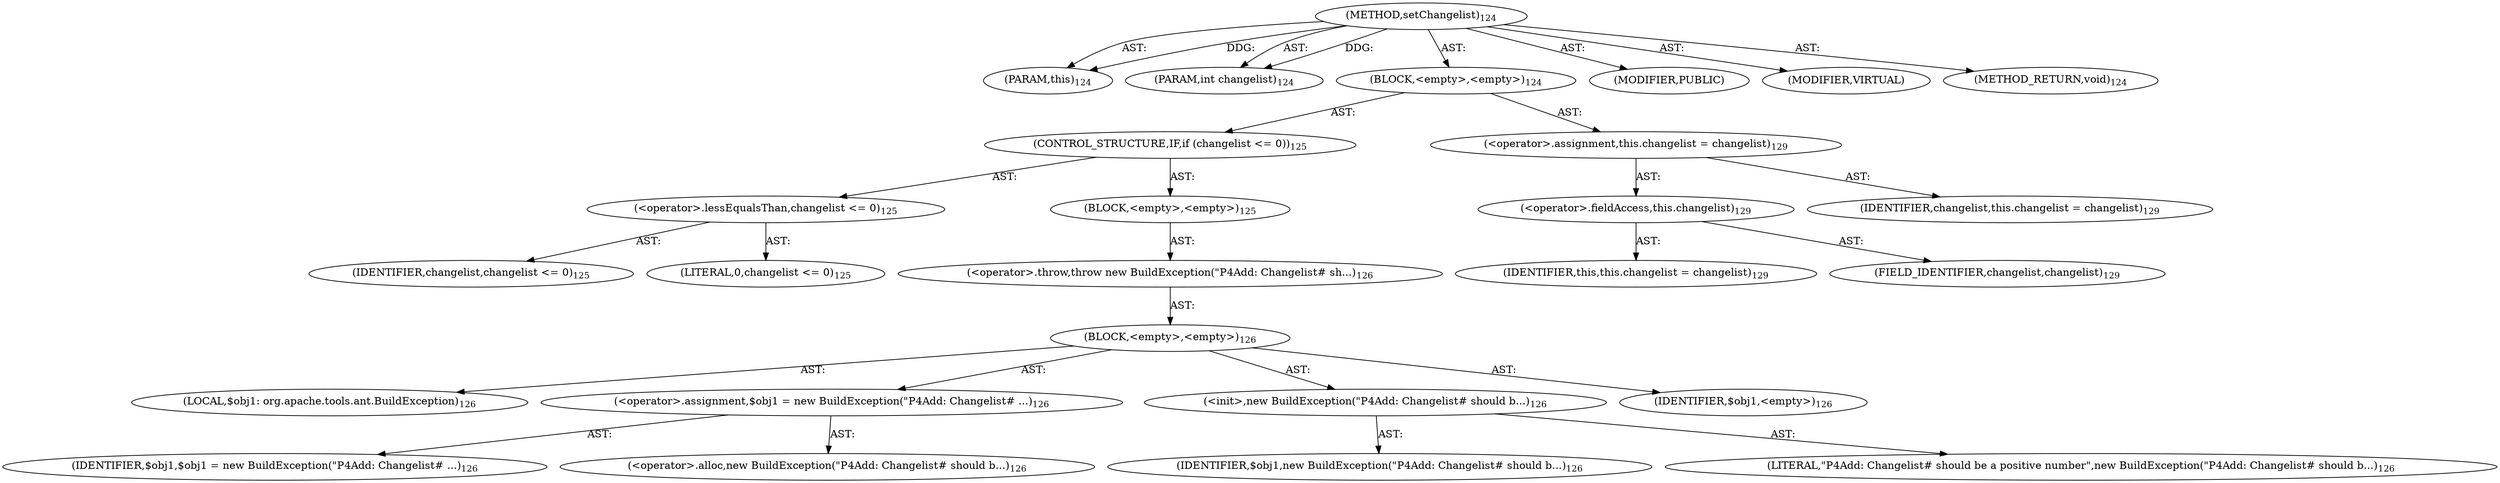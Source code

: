 digraph "setChangelist" {  
"111669149697" [label = <(METHOD,setChangelist)<SUB>124</SUB>> ]
"115964116993" [label = <(PARAM,this)<SUB>124</SUB>> ]
"115964116997" [label = <(PARAM,int changelist)<SUB>124</SUB>> ]
"25769803779" [label = <(BLOCK,&lt;empty&gt;,&lt;empty&gt;)<SUB>124</SUB>> ]
"47244640257" [label = <(CONTROL_STRUCTURE,IF,if (changelist &lt;= 0))<SUB>125</SUB>> ]
"30064771079" [label = <(&lt;operator&gt;.lessEqualsThan,changelist &lt;= 0)<SUB>125</SUB>> ]
"68719476750" [label = <(IDENTIFIER,changelist,changelist &lt;= 0)<SUB>125</SUB>> ]
"90194313218" [label = <(LITERAL,0,changelist &lt;= 0)<SUB>125</SUB>> ]
"25769803780" [label = <(BLOCK,&lt;empty&gt;,&lt;empty&gt;)<SUB>125</SUB>> ]
"30064771080" [label = <(&lt;operator&gt;.throw,throw new BuildException(&quot;P4Add: Changelist# sh...)<SUB>126</SUB>> ]
"25769803781" [label = <(BLOCK,&lt;empty&gt;,&lt;empty&gt;)<SUB>126</SUB>> ]
"94489280513" [label = <(LOCAL,$obj1: org.apache.tools.ant.BuildException)<SUB>126</SUB>> ]
"30064771081" [label = <(&lt;operator&gt;.assignment,$obj1 = new BuildException(&quot;P4Add: Changelist# ...)<SUB>126</SUB>> ]
"68719476751" [label = <(IDENTIFIER,$obj1,$obj1 = new BuildException(&quot;P4Add: Changelist# ...)<SUB>126</SUB>> ]
"30064771082" [label = <(&lt;operator&gt;.alloc,new BuildException(&quot;P4Add: Changelist# should b...)<SUB>126</SUB>> ]
"30064771083" [label = <(&lt;init&gt;,new BuildException(&quot;P4Add: Changelist# should b...)<SUB>126</SUB>> ]
"68719476752" [label = <(IDENTIFIER,$obj1,new BuildException(&quot;P4Add: Changelist# should b...)<SUB>126</SUB>> ]
"90194313219" [label = <(LITERAL,&quot;P4Add: Changelist# should be a positive number&quot;,new BuildException(&quot;P4Add: Changelist# should b...)<SUB>126</SUB>> ]
"68719476753" [label = <(IDENTIFIER,$obj1,&lt;empty&gt;)<SUB>126</SUB>> ]
"30064771084" [label = <(&lt;operator&gt;.assignment,this.changelist = changelist)<SUB>129</SUB>> ]
"30064771085" [label = <(&lt;operator&gt;.fieldAccess,this.changelist)<SUB>129</SUB>> ]
"68719476737" [label = <(IDENTIFIER,this,this.changelist = changelist)<SUB>129</SUB>> ]
"55834574849" [label = <(FIELD_IDENTIFIER,changelist,changelist)<SUB>129</SUB>> ]
"68719476754" [label = <(IDENTIFIER,changelist,this.changelist = changelist)<SUB>129</SUB>> ]
"133143986184" [label = <(MODIFIER,PUBLIC)> ]
"133143986185" [label = <(MODIFIER,VIRTUAL)> ]
"128849018881" [label = <(METHOD_RETURN,void)<SUB>124</SUB>> ]
  "111669149697" -> "115964116993"  [ label = "AST: "] 
  "111669149697" -> "115964116997"  [ label = "AST: "] 
  "111669149697" -> "25769803779"  [ label = "AST: "] 
  "111669149697" -> "133143986184"  [ label = "AST: "] 
  "111669149697" -> "133143986185"  [ label = "AST: "] 
  "111669149697" -> "128849018881"  [ label = "AST: "] 
  "25769803779" -> "47244640257"  [ label = "AST: "] 
  "25769803779" -> "30064771084"  [ label = "AST: "] 
  "47244640257" -> "30064771079"  [ label = "AST: "] 
  "47244640257" -> "25769803780"  [ label = "AST: "] 
  "30064771079" -> "68719476750"  [ label = "AST: "] 
  "30064771079" -> "90194313218"  [ label = "AST: "] 
  "25769803780" -> "30064771080"  [ label = "AST: "] 
  "30064771080" -> "25769803781"  [ label = "AST: "] 
  "25769803781" -> "94489280513"  [ label = "AST: "] 
  "25769803781" -> "30064771081"  [ label = "AST: "] 
  "25769803781" -> "30064771083"  [ label = "AST: "] 
  "25769803781" -> "68719476753"  [ label = "AST: "] 
  "30064771081" -> "68719476751"  [ label = "AST: "] 
  "30064771081" -> "30064771082"  [ label = "AST: "] 
  "30064771083" -> "68719476752"  [ label = "AST: "] 
  "30064771083" -> "90194313219"  [ label = "AST: "] 
  "30064771084" -> "30064771085"  [ label = "AST: "] 
  "30064771084" -> "68719476754"  [ label = "AST: "] 
  "30064771085" -> "68719476737"  [ label = "AST: "] 
  "30064771085" -> "55834574849"  [ label = "AST: "] 
  "111669149697" -> "115964116993"  [ label = "DDG: "] 
  "111669149697" -> "115964116997"  [ label = "DDG: "] 
}
